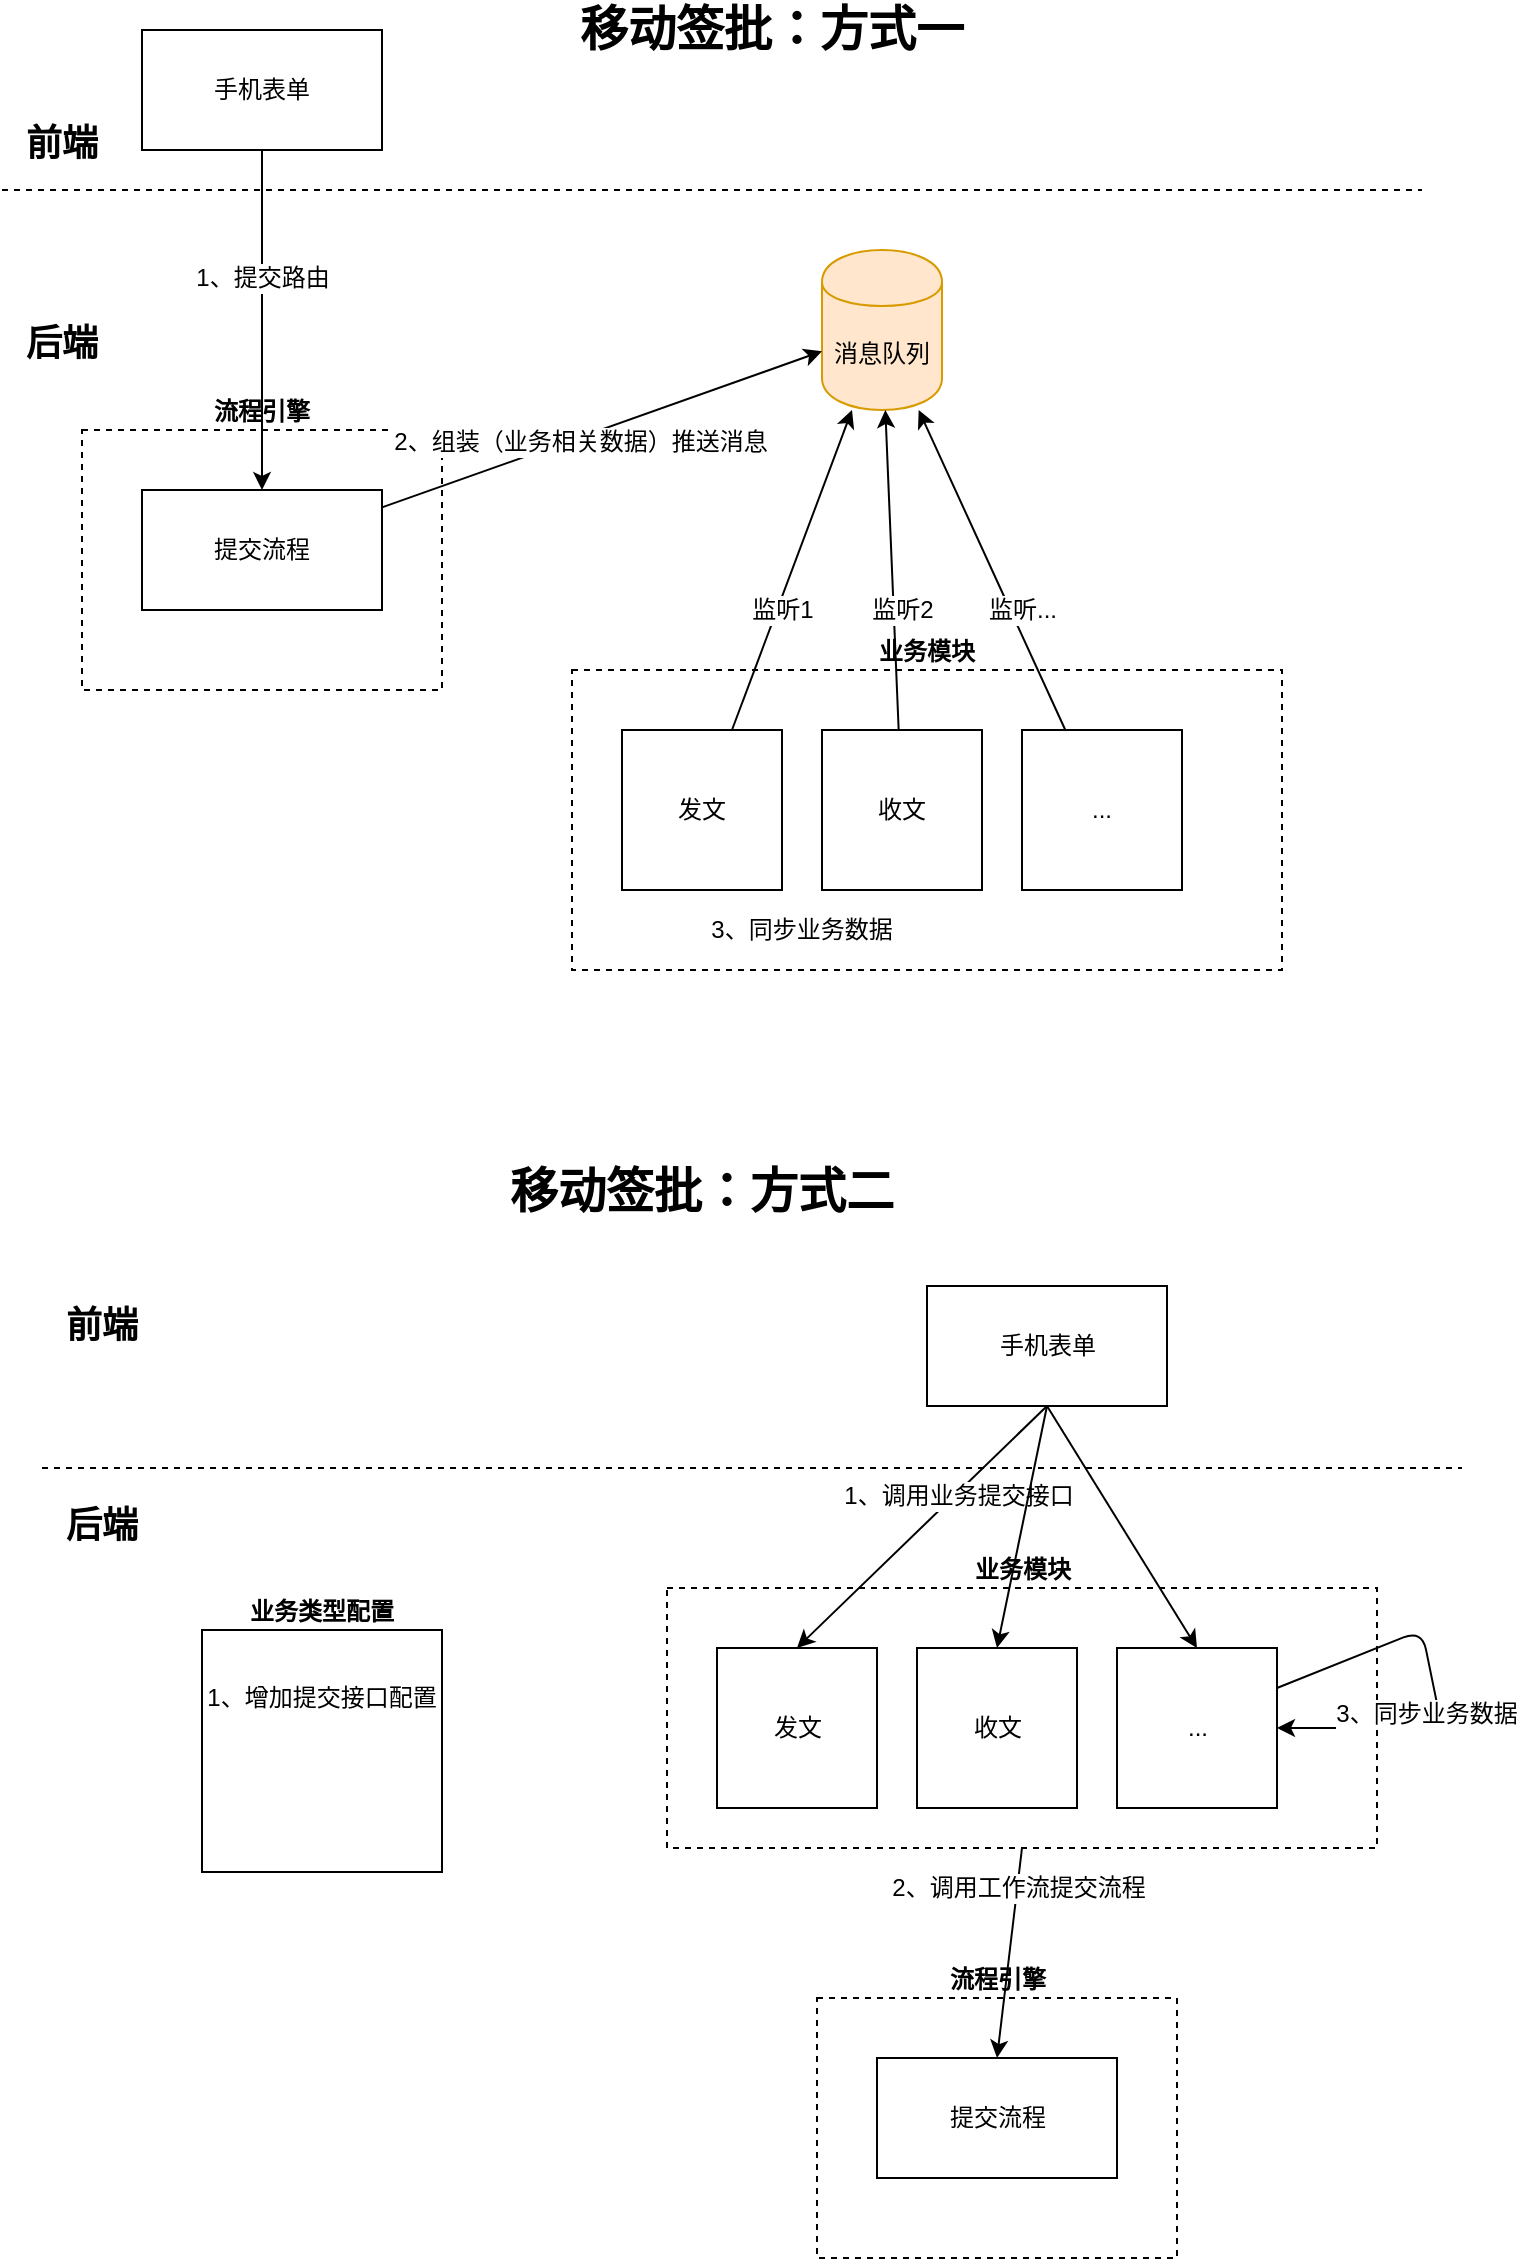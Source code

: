 <mxfile version="10.7.5" type="github"><diagram id="LTT9M-RSG9WXEMQdHE4r" name="第 1 页"><mxGraphModel dx="840" dy="486" grid="1" gridSize="10" guides="1" tooltips="1" connect="1" arrows="1" fold="1" page="1" pageScale="1" pageWidth="827" pageHeight="1169" math="0" shadow="0"><root><mxCell id="0"/><mxCell id="1" parent="0"/><mxCell id="vVhz-LkbC-77YK1jwF_F-30" value="业务模块" style="whiteSpace=wrap;html=1;dashed=1;labelPosition=center;verticalLabelPosition=top;align=center;verticalAlign=bottom;fontStyle=1" vertex="1" parent="1"><mxGeometry x="295" y="360" width="355" height="150" as="geometry"/></mxCell><mxCell id="vVhz-LkbC-77YK1jwF_F-24" value="流程引擎" style="whiteSpace=wrap;html=1;dashed=1;labelPosition=center;verticalLabelPosition=top;align=center;verticalAlign=bottom;fontStyle=1" vertex="1" parent="1"><mxGeometry x="50" y="240" width="180" height="130" as="geometry"/></mxCell><mxCell id="vVhz-LkbC-77YK1jwF_F-1" value="消息队列" style="shape=cylinder;whiteSpace=wrap;html=1;boundedLbl=1;backgroundOutline=1;fillColor=#ffe6cc;strokeColor=#d79b00;" vertex="1" parent="1"><mxGeometry x="420" y="150" width="60" height="80" as="geometry"/></mxCell><mxCell id="vVhz-LkbC-77YK1jwF_F-2" value="发文" style="whiteSpace=wrap;html=1;aspect=fixed;" vertex="1" parent="1"><mxGeometry x="320" y="390" width="80" height="80" as="geometry"/></mxCell><mxCell id="vVhz-LkbC-77YK1jwF_F-3" value="收文" style="whiteSpace=wrap;html=1;aspect=fixed;" vertex="1" parent="1"><mxGeometry x="420" y="390" width="80" height="80" as="geometry"/></mxCell><mxCell id="vVhz-LkbC-77YK1jwF_F-4" value="..." style="whiteSpace=wrap;html=1;aspect=fixed;" vertex="1" parent="1"><mxGeometry x="520" y="390" width="80" height="80" as="geometry"/></mxCell><mxCell id="vVhz-LkbC-77YK1jwF_F-5" value="" style="endArrow=classic;html=1;" edge="1" parent="1" source="vVhz-LkbC-77YK1jwF_F-2" target="vVhz-LkbC-77YK1jwF_F-1"><mxGeometry width="50" height="50" relative="1" as="geometry"><mxPoint x="350" y="360" as="sourcePoint"/><mxPoint x="400" y="310" as="targetPoint"/></mxGeometry></mxCell><mxCell id="vVhz-LkbC-77YK1jwF_F-13" value="监听1" style="text;html=1;resizable=0;points=[];align=center;verticalAlign=middle;labelBackgroundColor=#ffffff;" vertex="1" connectable="0" parent="vVhz-LkbC-77YK1jwF_F-5"><mxGeometry x="0.425" y="-1" relative="1" as="geometry"><mxPoint x="-19" y="54" as="offset"/></mxGeometry></mxCell><mxCell id="vVhz-LkbC-77YK1jwF_F-6" value="" style="endArrow=classic;html=1;" edge="1" parent="1" source="vVhz-LkbC-77YK1jwF_F-3" target="vVhz-LkbC-77YK1jwF_F-1"><mxGeometry width="50" height="50" relative="1" as="geometry"><mxPoint x="412.059" y="390" as="sourcePoint"/><mxPoint x="427.941" y="300" as="targetPoint"/></mxGeometry></mxCell><mxCell id="vVhz-LkbC-77YK1jwF_F-12" value="监听2" style="text;html=1;resizable=0;points=[];align=center;verticalAlign=middle;labelBackgroundColor=#ffffff;" vertex="1" connectable="0" parent="vVhz-LkbC-77YK1jwF_F-6"><mxGeometry x="0.324" y="2" relative="1" as="geometry"><mxPoint x="8" y="46" as="offset"/></mxGeometry></mxCell><mxCell id="vVhz-LkbC-77YK1jwF_F-16" value="" style="edgeStyle=orthogonalEdgeStyle;rounded=0;orthogonalLoop=1;jettySize=auto;html=1;" edge="1" parent="1" source="vVhz-LkbC-77YK1jwF_F-14" target="vVhz-LkbC-77YK1jwF_F-15"><mxGeometry relative="1" as="geometry"/></mxCell><mxCell id="vVhz-LkbC-77YK1jwF_F-53" value="1、提交路由" style="text;html=1;resizable=0;points=[];align=center;verticalAlign=middle;labelBackgroundColor=#ffffff;fontSize=12;" vertex="1" connectable="0" parent="vVhz-LkbC-77YK1jwF_F-16"><mxGeometry x="-0.247" relative="1" as="geometry"><mxPoint as="offset"/></mxGeometry></mxCell><mxCell id="vVhz-LkbC-77YK1jwF_F-14" value="手机表单" style="rounded=0;whiteSpace=wrap;html=1;" vertex="1" parent="1"><mxGeometry x="80" y="40" width="120" height="60" as="geometry"/></mxCell><mxCell id="vVhz-LkbC-77YK1jwF_F-15" value="提交流程" style="rounded=0;whiteSpace=wrap;html=1;" vertex="1" parent="1"><mxGeometry x="80" y="270" width="120" height="60" as="geometry"/></mxCell><mxCell id="vVhz-LkbC-77YK1jwF_F-17" value="" style="endArrow=classic;html=1;" edge="1" parent="1" source="vVhz-LkbC-77YK1jwF_F-15" target="vVhz-LkbC-77YK1jwF_F-1"><mxGeometry width="50" height="50" relative="1" as="geometry"><mxPoint x="235" y="285" as="sourcePoint"/><mxPoint x="285" y="235" as="targetPoint"/></mxGeometry></mxCell><mxCell id="vVhz-LkbC-77YK1jwF_F-21" value="2、组装（业务相关数据）推送消息" style="text;html=1;resizable=0;points=[];align=center;verticalAlign=middle;labelBackgroundColor=#ffffff;" vertex="1" connectable="0" parent="vVhz-LkbC-77YK1jwF_F-17"><mxGeometry x="-0.107" y="-2" relative="1" as="geometry"><mxPoint as="offset"/></mxGeometry></mxCell><mxCell id="vVhz-LkbC-77YK1jwF_F-19" value="" style="endArrow=classic;html=1;" edge="1" parent="1" source="vVhz-LkbC-77YK1jwF_F-4" target="vVhz-LkbC-77YK1jwF_F-1"><mxGeometry width="50" height="50" relative="1" as="geometry"><mxPoint x="580" y="310" as="sourcePoint"/><mxPoint x="630" y="260" as="targetPoint"/></mxGeometry></mxCell><mxCell id="vVhz-LkbC-77YK1jwF_F-20" value="监听..." style="text;html=1;resizable=0;points=[];align=center;verticalAlign=middle;labelBackgroundColor=#ffffff;" vertex="1" connectable="0" parent="vVhz-LkbC-77YK1jwF_F-19"><mxGeometry x="0.387" relative="1" as="geometry"><mxPoint x="29" y="51" as="offset"/></mxGeometry></mxCell><mxCell id="vVhz-LkbC-77YK1jwF_F-22" value="" style="endArrow=none;dashed=1;html=1;" edge="1" parent="1"><mxGeometry width="50" height="50" relative="1" as="geometry"><mxPoint x="10" y="120" as="sourcePoint"/><mxPoint x="720" y="120" as="targetPoint"/></mxGeometry></mxCell><mxCell id="vVhz-LkbC-77YK1jwF_F-26" value="前端" style="text;html=1;strokeColor=none;fillColor=none;align=center;verticalAlign=middle;whiteSpace=wrap;rounded=0;dashed=1;fontStyle=1;fontSize=18;" vertex="1" parent="1"><mxGeometry x="40" y="678" width="40" height="20" as="geometry"/></mxCell><mxCell id="vVhz-LkbC-77YK1jwF_F-28" value="后端" style="text;html=1;strokeColor=none;fillColor=none;align=center;verticalAlign=middle;whiteSpace=wrap;rounded=0;dashed=1;fontStyle=1;fontSize=18;" vertex="1" parent="1"><mxGeometry x="40" y="778" width="40" height="20" as="geometry"/></mxCell><mxCell id="vVhz-LkbC-77YK1jwF_F-32" value="手机表单" style="rounded=0;whiteSpace=wrap;html=1;fontSize=12;" vertex="1" parent="1"><mxGeometry x="472.5" y="668" width="120" height="60" as="geometry"/></mxCell><mxCell id="vVhz-LkbC-77YK1jwF_F-33" value="业务模块" style="whiteSpace=wrap;html=1;dashed=1;labelPosition=center;verticalLabelPosition=top;align=center;verticalAlign=bottom;fontStyle=1" vertex="1" parent="1"><mxGeometry x="342.5" y="819" width="355" height="130" as="geometry"/></mxCell><mxCell id="vVhz-LkbC-77YK1jwF_F-34" value="发文" style="whiteSpace=wrap;html=1;aspect=fixed;" vertex="1" parent="1"><mxGeometry x="367.5" y="849" width="80" height="80" as="geometry"/></mxCell><mxCell id="vVhz-LkbC-77YK1jwF_F-35" value="收文" style="whiteSpace=wrap;html=1;aspect=fixed;" vertex="1" parent="1"><mxGeometry x="467.5" y="849" width="80" height="80" as="geometry"/></mxCell><mxCell id="vVhz-LkbC-77YK1jwF_F-36" value="..." style="whiteSpace=wrap;html=1;aspect=fixed;" vertex="1" parent="1"><mxGeometry x="567.5" y="849" width="80" height="80" as="geometry"/></mxCell><mxCell id="vVhz-LkbC-77YK1jwF_F-37" value="" style="endArrow=classic;html=1;fontSize=12;entryX=0.5;entryY=0;entryDx=0;entryDy=0;exitX=0.5;exitY=1;exitDx=0;exitDy=0;" edge="1" parent="1" source="vVhz-LkbC-77YK1jwF_F-32" target="vVhz-LkbC-77YK1jwF_F-34"><mxGeometry width="50" height="50" relative="1" as="geometry"><mxPoint x="280" y="759" as="sourcePoint"/><mxPoint x="330" y="709" as="targetPoint"/></mxGeometry></mxCell><mxCell id="vVhz-LkbC-77YK1jwF_F-49" value="1、调用业务提交接口" style="text;html=1;resizable=0;points=[];align=center;verticalAlign=middle;labelBackgroundColor=#ffffff;fontSize=12;" vertex="1" connectable="0" parent="vVhz-LkbC-77YK1jwF_F-37"><mxGeometry x="-0.27" y="1" relative="1" as="geometry"><mxPoint as="offset"/></mxGeometry></mxCell><mxCell id="vVhz-LkbC-77YK1jwF_F-38" value="" style="endArrow=classic;html=1;fontSize=12;exitX=0.5;exitY=1;exitDx=0;exitDy=0;entryX=0.5;entryY=0;entryDx=0;entryDy=0;" edge="1" parent="1" source="vVhz-LkbC-77YK1jwF_F-32" target="vVhz-LkbC-77YK1jwF_F-35"><mxGeometry width="50" height="50" relative="1" as="geometry"><mxPoint x="240" y="799" as="sourcePoint"/><mxPoint x="290" y="749" as="targetPoint"/></mxGeometry></mxCell><mxCell id="vVhz-LkbC-77YK1jwF_F-39" value="" style="endArrow=classic;html=1;fontSize=12;exitX=0.5;exitY=1;exitDx=0;exitDy=0;entryX=0.5;entryY=0;entryDx=0;entryDy=0;" edge="1" parent="1" source="vVhz-LkbC-77YK1jwF_F-32" target="vVhz-LkbC-77YK1jwF_F-36"><mxGeometry width="50" height="50" relative="1" as="geometry"><mxPoint x="240" y="799" as="sourcePoint"/><mxPoint x="290" y="749" as="targetPoint"/></mxGeometry></mxCell><mxCell id="vVhz-LkbC-77YK1jwF_F-43" value="流程引擎" style="whiteSpace=wrap;html=1;dashed=1;labelPosition=center;verticalLabelPosition=top;align=center;verticalAlign=bottom;fontStyle=1" vertex="1" parent="1"><mxGeometry x="417.5" y="1024" width="180" height="130" as="geometry"/></mxCell><mxCell id="vVhz-LkbC-77YK1jwF_F-44" value="提交流程" style="rounded=0;whiteSpace=wrap;html=1;" vertex="1" parent="1"><mxGeometry x="447.5" y="1054" width="120" height="60" as="geometry"/></mxCell><mxCell id="vVhz-LkbC-77YK1jwF_F-47" value="" style="endArrow=classic;html=1;fontSize=12;exitX=0.5;exitY=1;exitDx=0;exitDy=0;entryX=0.5;entryY=0;entryDx=0;entryDy=0;" edge="1" parent="1" source="vVhz-LkbC-77YK1jwF_F-33" target="vVhz-LkbC-77YK1jwF_F-44"><mxGeometry width="50" height="50" relative="1" as="geometry"><mxPoint x="340" y="1019" as="sourcePoint"/><mxPoint x="390" y="969" as="targetPoint"/></mxGeometry></mxCell><mxCell id="vVhz-LkbC-77YK1jwF_F-48" value="2、调用工作流提交流程" style="text;html=1;resizable=0;points=[];align=center;verticalAlign=middle;labelBackgroundColor=#ffffff;fontSize=12;" vertex="1" connectable="0" parent="vVhz-LkbC-77YK1jwF_F-47"><mxGeometry x="-0.62" relative="1" as="geometry"><mxPoint as="offset"/></mxGeometry></mxCell><mxCell id="vVhz-LkbC-77YK1jwF_F-50" value="" style="endArrow=classic;html=1;fontSize=12;entryX=1;entryY=0.5;entryDx=0;entryDy=0;exitX=1;exitY=0.25;exitDx=0;exitDy=0;" edge="1" parent="1" source="vVhz-LkbC-77YK1jwF_F-36" target="vVhz-LkbC-77YK1jwF_F-36"><mxGeometry width="50" height="50" relative="1" as="geometry"><mxPoint x="480" y="949" as="sourcePoint"/><mxPoint x="530" y="899" as="targetPoint"/><Array as="points"><mxPoint x="720" y="840"/><mxPoint x="730" y="889"/></Array></mxGeometry></mxCell><mxCell id="vVhz-LkbC-77YK1jwF_F-51" value="3、同步业务数据" style="text;html=1;resizable=0;points=[];align=center;verticalAlign=middle;labelBackgroundColor=#ffffff;fontSize=12;" vertex="1" connectable="0" parent="vVhz-LkbC-77YK1jwF_F-50"><mxGeometry x="-0.393" y="-39" relative="1" as="geometry"><mxPoint as="offset"/></mxGeometry></mxCell><mxCell id="vVhz-LkbC-77YK1jwF_F-52" value="3、同步业务数据" style="text;html=1;strokeColor=none;fillColor=none;align=center;verticalAlign=middle;whiteSpace=wrap;rounded=0;dashed=1;fontSize=12;" vertex="1" parent="1"><mxGeometry x="330" y="480" width="160" height="20" as="geometry"/></mxCell><mxCell id="vVhz-LkbC-77YK1jwF_F-56" value="" style="endArrow=none;dashed=1;html=1;" edge="1" parent="1"><mxGeometry width="50" height="50" relative="1" as="geometry"><mxPoint x="30" y="759" as="sourcePoint"/><mxPoint x="740" y="759" as="targetPoint"/></mxGeometry></mxCell><mxCell id="vVhz-LkbC-77YK1jwF_F-58" value="移动签批：方式二" style="text;html=1;strokeColor=none;fillColor=none;align=center;verticalAlign=middle;whiteSpace=wrap;rounded=0;dashed=1;fontSize=24;fontStyle=1" vertex="1" parent="1"><mxGeometry x="260" y="611" width="200" height="20" as="geometry"/></mxCell><mxCell id="vVhz-LkbC-77YK1jwF_F-60" value="业务类型配置" style="rounded=0;whiteSpace=wrap;html=1;fontSize=12;fontStyle=1;labelPosition=center;verticalLabelPosition=top;align=center;verticalAlign=bottom;" vertex="1" parent="1"><mxGeometry x="110" y="840" width="120" height="121" as="geometry"/></mxCell><mxCell id="vVhz-LkbC-77YK1jwF_F-62" value="1、增加提交接口配置" style="text;html=1;strokeColor=none;fillColor=none;align=center;verticalAlign=middle;whiteSpace=wrap;rounded=0;fontSize=12;" vertex="1" parent="1"><mxGeometry x="110" y="864" width="120" height="20" as="geometry"/></mxCell><mxCell id="vVhz-LkbC-77YK1jwF_F-63" value="移动签批：方式一" style="text;html=1;strokeColor=none;fillColor=none;align=center;verticalAlign=middle;whiteSpace=wrap;rounded=0;dashed=1;fontSize=24;fontStyle=1" vertex="1" parent="1"><mxGeometry x="295" y="30" width="200" height="20" as="geometry"/></mxCell><mxCell id="vVhz-LkbC-77YK1jwF_F-64" value="前端" style="text;html=1;strokeColor=none;fillColor=none;align=center;verticalAlign=middle;whiteSpace=wrap;rounded=0;dashed=1;fontStyle=1;fontSize=18;" vertex="1" parent="1"><mxGeometry x="20" y="87" width="40" height="20" as="geometry"/></mxCell><mxCell id="vVhz-LkbC-77YK1jwF_F-65" value="后端" style="text;html=1;strokeColor=none;fillColor=none;align=center;verticalAlign=middle;whiteSpace=wrap;rounded=0;dashed=1;fontStyle=1;fontSize=18;" vertex="1" parent="1"><mxGeometry x="20" y="187" width="40" height="20" as="geometry"/></mxCell></root></mxGraphModel></diagram></mxfile>